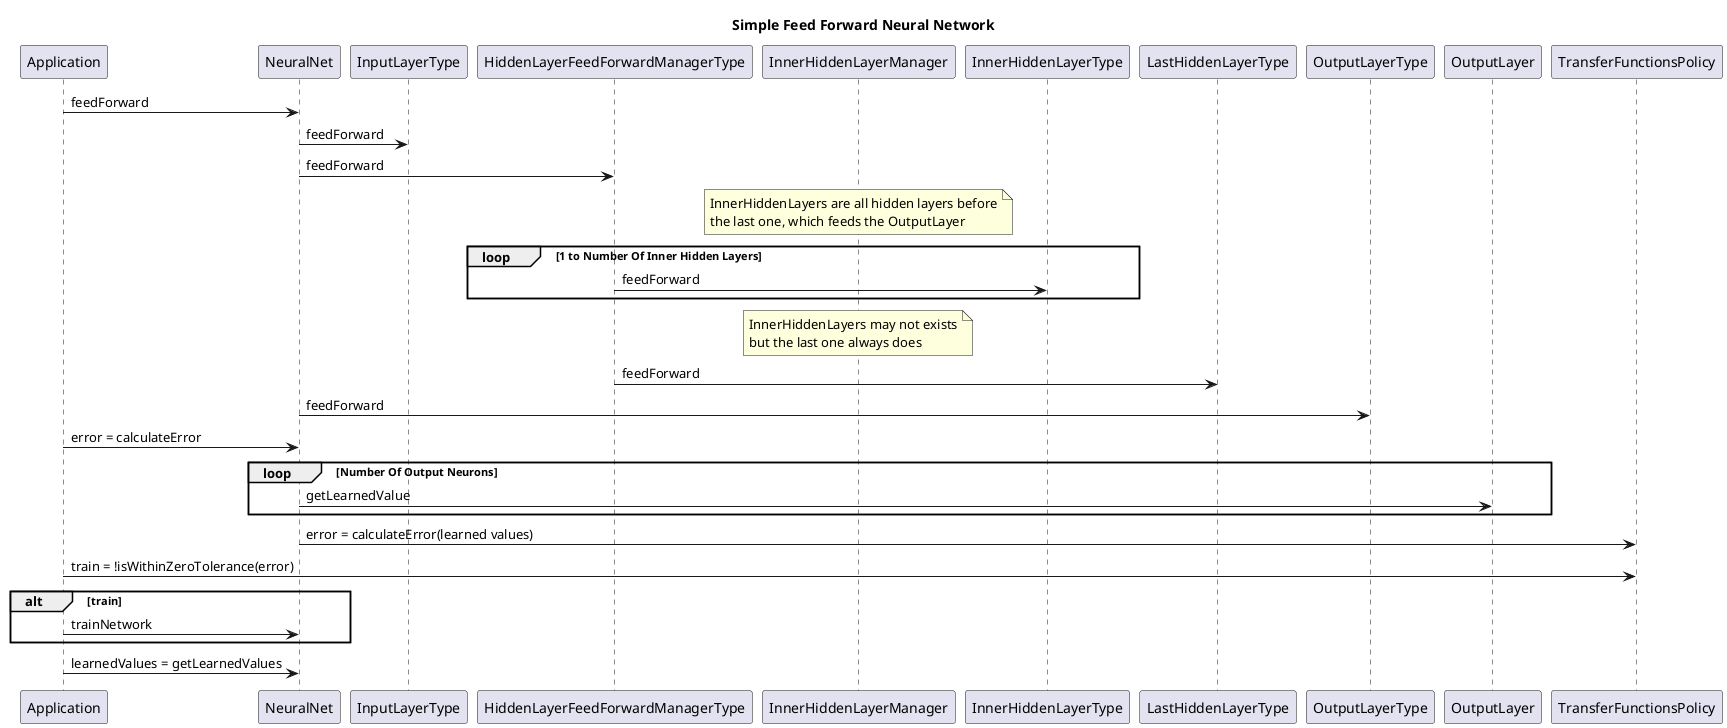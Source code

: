/'
* Copyright (c) 2020 Intel Corporation
*
* Permission is hereby granted, free of charge, to any person obtaining a copy
* of this software and associated documentation files (the "Software"), to deal
* in the Software without restriction, including without limitation the rights
* to use, copy, modify, merge, publish, distribute, sublicense, and/or sell
* copies of the Software, and to permit persons to whom the Software is
* furnished to do so, subject to the following conditions:
*
* The above copyright notice and this permission notice shall be included in all
* copies or substantial portions of the Software.
*
* THE SOFTWARE IS PROVIDED "AS IS", WITHOUT WARRANTY OF ANY KIND, EXPRESS OR
* IMPLIED, INCLUDING BUT NOT LIMITED TO THE WARRANTIES OF MERCHANTABILITY,
* FITNESS FOR A PARTICULAR PURPOSE AND NONINFRINGEMENT. IN NO EVENT SHALL THE
* AUTHORS OR COPYRIGHT HOLDERS BE LIABLE FOR ANY CLAIM, DAMAGES OR OTHER
* LIABILITY, WHETHER IN AN ACTION OF CONTRACT, TORT OR OTHERWISE, ARISING FROM,
* OUT OF OR IN CONNECTION WITH THE SOFTWARE OR THE USE OR OTHER DEALINGS IN THE
* SOFTWARE.
*'/

@startuml
title Simple Feed Forward Neural Network
Application -> NeuralNet : feedForward
NeuralNet -> InputLayerType : feedForward
NeuralNet -> HiddenLayerFeedForwardManagerType : feedForward
note over InnerHiddenLayerManager : InnerHiddenLayers are all hidden layers before\nthe last one, which feeds the OutputLayer
loop 1 to Number Of Inner Hidden Layers
HiddenLayerFeedForwardManagerType -> InnerHiddenLayerType : feedForward
end
note over InnerHiddenLayerManager : InnerHiddenLayers may not exists\nbut the last one always does
HiddenLayerFeedForwardManagerType -> LastHiddenLayerType : feedForward
NeuralNet -> OutputLayerType : feedForward
Application -> NeuralNet : error = calculateError
loop Number Of Output Neurons
NeuralNet -> OutputLayer : getLearnedValue
end
NeuralNet -> TransferFunctionsPolicy : error = calculateError(learned values)
Application -> TransferFunctionsPolicy : train = !isWithinZeroTolerance(error)
alt train
Application -> NeuralNet : trainNetwork
end
Application -> NeuralNet : learnedValues = getLearnedValues
@enduml